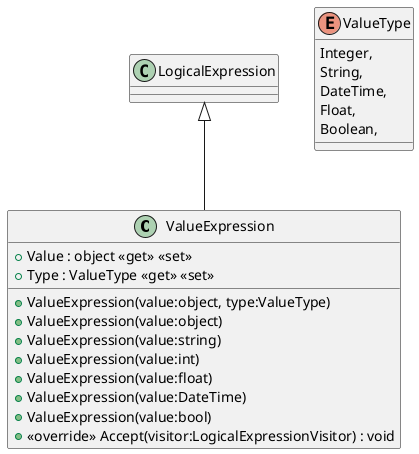 @startuml
class ValueExpression {
    + ValueExpression(value:object, type:ValueType)
    + ValueExpression(value:object)
    + ValueExpression(value:string)
    + ValueExpression(value:int)
    + ValueExpression(value:float)
    + ValueExpression(value:DateTime)
    + ValueExpression(value:bool)
    + Value : object <<get>> <<set>>
    + Type : ValueType <<get>> <<set>>
    + <<override>> Accept(visitor:LogicalExpressionVisitor) : void
}
enum ValueType {
    Integer,
    String,
    DateTime,
    Float,
    Boolean,
}
LogicalExpression <|-- ValueExpression
@enduml

